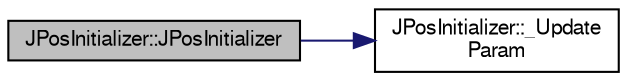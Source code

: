 digraph "JPosInitializer::JPosInitializer"
{
  edge [fontname="FreeSans",fontsize="10",labelfontname="FreeSans",labelfontsize="10"];
  node [fontname="FreeSans",fontsize="10",shape=record];
  rankdir="LR";
  Node1 [label="JPosInitializer::JPosInitializer",height=0.2,width=0.4,color="black", fillcolor="grey75", style="filled", fontcolor="black"];
  Node1 -> Node2 [color="midnightblue",fontsize="10",style="solid",fontname="FreeSans"];
  Node2 [label="JPosInitializer::_Update\lParam",height=0.2,width=0.4,color="black", fillcolor="white", style="filled",URL="$d6/d0e/class_j_pos_initializer.html#a853af68992a20da6d452bcee412ccbc8"];
}
